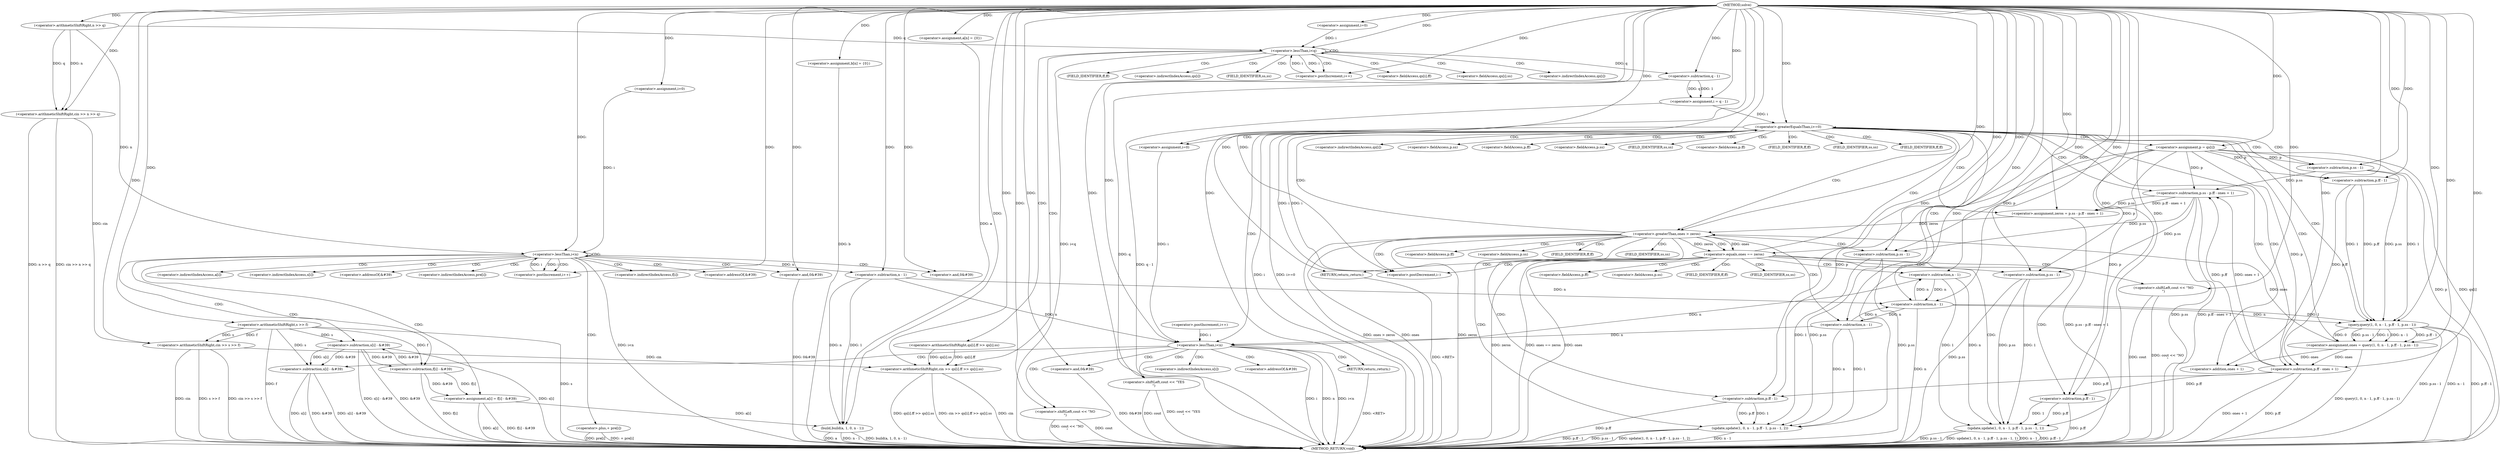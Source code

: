 digraph "solve" {  
"1000484" [label = "(METHOD,solve)" ]
"1000707" [label = "(METHOD_RETURN,void)" ]
"1000488" [label = "(<operator>.arithmeticShiftRight,cin >> n >> q)" ]
"1000495" [label = "(<operator>.arithmeticShiftRight,cin >> s >> f)" ]
"1000526" [label = "(<operator>.assignment,a[n] = {0})" ]
"1000529" [label = "(<operator>.assignment,b[n] = {0})" ]
"1000569" [label = "(build,build(a, 1, 0, n - 1))" ]
"1000704" [label = "(<operator>.shiftLeft,cout << \"YES\n\")" ]
"1000503" [label = "(<operator>.assignment,i=0)" ]
"1000506" [label = "(<operator>.lessThan,i<q)" ]
"1000509" [label = "(<operator>.postIncrement,i++)" ]
"1000534" [label = "(<operator>.assignment,i=0)" ]
"1000537" [label = "(<operator>.lessThan,i<n)" ]
"1000540" [label = "(<operator>.postIncrement,i++)" ]
"1000578" [label = "(<operator>.assignment,i = q - 1)" ]
"1000583" [label = "(<operator>.greaterEqualsThan,i>=0)" ]
"1000586" [label = "(<operator>.postDecrement,i--)" ]
"1000681" [label = "(<operator>.assignment,i=0)" ]
"1000684" [label = "(<operator>.lessThan,i<n)" ]
"1000490" [label = "(<operator>.arithmeticShiftRight,n >> q)" ]
"1000497" [label = "(<operator>.arithmeticShiftRight,s >> f)" ]
"1000512" [label = "(<operator>.arithmeticShiftRight,cin >> qs[i].ff >> qs[i].ss)" ]
"1000543" [label = "(<operator>.assignment,a[i] = f[i] - &#39)" ]
"1000553" [label = "(<operator>.and,0&#39)" ]
"1000556" [label = "(<operator>.subtraction,s[i] - &#39)" ]
"1000562" [label = "(<operator>.and,0&#39)" ]
"1000565" [label = "(<operator>.plus,+ pre[i])" ]
"1000573" [label = "(<operator>.subtraction,n - 1)" ]
"1000590" [label = "(<operator>.assignment,p = qs[i])" ]
"1000596" [label = "(<operator>.assignment,ones = query(1, 0, n - 1, p.ff - 1, p.ss - 1))" ]
"1000615" [label = "(<operator>.assignment,zeros = p.ss - p.ff - ones + 1)" ]
"1000687" [label = "(<operator>.postIncrement,i++)" ]
"1000690" [label = "(<operator>.subtraction,s[i] - &#39)" ]
"1000696" [label = "(<operator>.and,0&#39)" ]
"1000580" [label = "(<operator>.subtraction,q - 1)" ]
"1000629" [label = "(<operator>.greaterThan,ones > zeros)" ]
"1000700" [label = "(<operator>.shiftLeft,cout << \"NO\n\")" ]
"1000703" [label = "(RETURN,return;,return;)" ]
"1000514" [label = "(<operator>.arithmeticShiftRight,qs[i].ff >> qs[i].ss)" ]
"1000547" [label = "(<operator>.subtraction,f[i] - &#39)" ]
"1000598" [label = "(query,query(1, 0, n - 1, p.ff - 1, p.ss - 1))" ]
"1000617" [label = "(<operator>.subtraction,p.ss - p.ff - ones + 1)" ]
"1000633" [label = "(update,update(1, 0, n - 1, p.ff - 1, p.ss - 1, 2))" ]
"1000601" [label = "(<operator>.subtraction,n - 1)" ]
"1000604" [label = "(<operator>.subtraction,p.ff - 1)" ]
"1000609" [label = "(<operator>.subtraction,p.ss - 1)" ]
"1000621" [label = "(<operator>.subtraction,p.ff - ones + 1)" ]
"1000652" [label = "(<operator>.equals,ones == zeros)" ]
"1000625" [label = "(<operator>.addition,ones + 1)" ]
"1000636" [label = "(<operator>.subtraction,n - 1)" ]
"1000639" [label = "(<operator>.subtraction,p.ff - 1)" ]
"1000644" [label = "(<operator>.subtraction,p.ss - 1)" ]
"1000656" [label = "(<operator>.shiftLeft,cout << \"NO\n\")" ]
"1000659" [label = "(RETURN,return;,return;)" ]
"1000662" [label = "(update,update(1, 0, n - 1, p.ff - 1, p.ss - 1, 1))" ]
"1000665" [label = "(<operator>.subtraction,n - 1)" ]
"1000668" [label = "(<operator>.subtraction,p.ff - 1)" ]
"1000673" [label = "(<operator>.subtraction,p.ss - 1)" ]
"1000544" [label = "(<operator>.indirectIndexAccess,a[i])" ]
"1000557" [label = "(<operator>.indirectIndexAccess,s[i])" ]
"1000560" [label = "(<operator>.addressOf,&#39)" ]
"1000566" [label = "(<operator>.indirectIndexAccess,pre[i])" ]
"1000592" [label = "(<operator>.indirectIndexAccess,qs[i])" ]
"1000691" [label = "(<operator>.indirectIndexAccess,s[i])" ]
"1000694" [label = "(<operator>.addressOf,&#39)" ]
"1000515" [label = "(<operator>.fieldAccess,qs[i].ff)" ]
"1000520" [label = "(<operator>.fieldAccess,qs[i].ss)" ]
"1000548" [label = "(<operator>.indirectIndexAccess,f[i])" ]
"1000551" [label = "(<operator>.addressOf,&#39)" ]
"1000618" [label = "(<operator>.fieldAccess,p.ss)" ]
"1000516" [label = "(<operator>.indirectIndexAccess,qs[i])" ]
"1000519" [label = "(FIELD_IDENTIFIER,ff,ff)" ]
"1000521" [label = "(<operator>.indirectIndexAccess,qs[i])" ]
"1000524" [label = "(FIELD_IDENTIFIER,ss,ss)" ]
"1000605" [label = "(<operator>.fieldAccess,p.ff)" ]
"1000610" [label = "(<operator>.fieldAccess,p.ss)" ]
"1000620" [label = "(FIELD_IDENTIFIER,ss,ss)" ]
"1000622" [label = "(<operator>.fieldAccess,p.ff)" ]
"1000607" [label = "(FIELD_IDENTIFIER,ff,ff)" ]
"1000612" [label = "(FIELD_IDENTIFIER,ss,ss)" ]
"1000624" [label = "(FIELD_IDENTIFIER,ff,ff)" ]
"1000640" [label = "(<operator>.fieldAccess,p.ff)" ]
"1000645" [label = "(<operator>.fieldAccess,p.ss)" ]
"1000642" [label = "(FIELD_IDENTIFIER,ff,ff)" ]
"1000647" [label = "(FIELD_IDENTIFIER,ss,ss)" ]
"1000669" [label = "(<operator>.fieldAccess,p.ff)" ]
"1000674" [label = "(<operator>.fieldAccess,p.ss)" ]
"1000671" [label = "(FIELD_IDENTIFIER,ff,ff)" ]
"1000676" [label = "(FIELD_IDENTIFIER,ss,ss)" ]
  "1000488" -> "1000707"  [ label = "DDG: n >> q"] 
  "1000488" -> "1000707"  [ label = "DDG: cin >> n >> q"] 
  "1000495" -> "1000707"  [ label = "DDG: cin"] 
  "1000497" -> "1000707"  [ label = "DDG: s"] 
  "1000497" -> "1000707"  [ label = "DDG: f"] 
  "1000495" -> "1000707"  [ label = "DDG: s >> f"] 
  "1000495" -> "1000707"  [ label = "DDG: cin >> s >> f"] 
  "1000506" -> "1000707"  [ label = "DDG: i<q"] 
  "1000529" -> "1000707"  [ label = "DDG: b"] 
  "1000537" -> "1000707"  [ label = "DDG: i<n"] 
  "1000569" -> "1000707"  [ label = "DDG: a"] 
  "1000569" -> "1000707"  [ label = "DDG: n - 1"] 
  "1000569" -> "1000707"  [ label = "DDG: build(a, 1, 0, n - 1)"] 
  "1000580" -> "1000707"  [ label = "DDG: q"] 
  "1000578" -> "1000707"  [ label = "DDG: q - 1"] 
  "1000583" -> "1000707"  [ label = "DDG: i"] 
  "1000583" -> "1000707"  [ label = "DDG: i>=0"] 
  "1000684" -> "1000707"  [ label = "DDG: i"] 
  "1000684" -> "1000707"  [ label = "DDG: n"] 
  "1000684" -> "1000707"  [ label = "DDG: i<n"] 
  "1000704" -> "1000707"  [ label = "DDG: cout"] 
  "1000704" -> "1000707"  [ label = "DDG: cout << \"YES\n\""] 
  "1000690" -> "1000707"  [ label = "DDG: s[i]"] 
  "1000690" -> "1000707"  [ label = "DDG: &#39"] 
  "1000690" -> "1000707"  [ label = "DDG: s[i] - &#39"] 
  "1000696" -> "1000707"  [ label = "DDG: 0&#39"] 
  "1000700" -> "1000707"  [ label = "DDG: cout"] 
  "1000700" -> "1000707"  [ label = "DDG: cout << \"NO\n\""] 
  "1000590" -> "1000707"  [ label = "DDG: p"] 
  "1000590" -> "1000707"  [ label = "DDG: qs[i]"] 
  "1000601" -> "1000707"  [ label = "DDG: n"] 
  "1000598" -> "1000707"  [ label = "DDG: n - 1"] 
  "1000598" -> "1000707"  [ label = "DDG: p.ff - 1"] 
  "1000598" -> "1000707"  [ label = "DDG: p.ss - 1"] 
  "1000596" -> "1000707"  [ label = "DDG: query(1, 0, n - 1, p.ff - 1, p.ss - 1)"] 
  "1000617" -> "1000707"  [ label = "DDG: p.ss"] 
  "1000621" -> "1000707"  [ label = "DDG: p.ff"] 
  "1000621" -> "1000707"  [ label = "DDG: ones + 1"] 
  "1000617" -> "1000707"  [ label = "DDG: p.ff - ones + 1"] 
  "1000615" -> "1000707"  [ label = "DDG: p.ss - p.ff - ones + 1"] 
  "1000629" -> "1000707"  [ label = "DDG: ones"] 
  "1000629" -> "1000707"  [ label = "DDG: zeros"] 
  "1000629" -> "1000707"  [ label = "DDG: ones > zeros"] 
  "1000652" -> "1000707"  [ label = "DDG: ones"] 
  "1000652" -> "1000707"  [ label = "DDG: zeros"] 
  "1000652" -> "1000707"  [ label = "DDG: ones == zeros"] 
  "1000662" -> "1000707"  [ label = "DDG: n - 1"] 
  "1000668" -> "1000707"  [ label = "DDG: p.ff"] 
  "1000662" -> "1000707"  [ label = "DDG: p.ff - 1"] 
  "1000673" -> "1000707"  [ label = "DDG: p.ss"] 
  "1000662" -> "1000707"  [ label = "DDG: p.ss - 1"] 
  "1000662" -> "1000707"  [ label = "DDG: update(1, 0, n - 1, p.ff - 1, p.ss - 1, 1)"] 
  "1000656" -> "1000707"  [ label = "DDG: cout"] 
  "1000656" -> "1000707"  [ label = "DDG: cout << \"NO\n\""] 
  "1000633" -> "1000707"  [ label = "DDG: n - 1"] 
  "1000639" -> "1000707"  [ label = "DDG: p.ff"] 
  "1000633" -> "1000707"  [ label = "DDG: p.ff - 1"] 
  "1000644" -> "1000707"  [ label = "DDG: p.ss"] 
  "1000633" -> "1000707"  [ label = "DDG: p.ss - 1"] 
  "1000633" -> "1000707"  [ label = "DDG: update(1, 0, n - 1, p.ff - 1, p.ss - 1, 2)"] 
  "1000543" -> "1000707"  [ label = "DDG: a[i]"] 
  "1000547" -> "1000707"  [ label = "DDG: f[i]"] 
  "1000543" -> "1000707"  [ label = "DDG: f[i] - &#39"] 
  "1000556" -> "1000707"  [ label = "DDG: s[i]"] 
  "1000556" -> "1000707"  [ label = "DDG: &#39"] 
  "1000556" -> "1000707"  [ label = "DDG: s[i] - &#39"] 
  "1000562" -> "1000707"  [ label = "DDG: 0&#39"] 
  "1000565" -> "1000707"  [ label = "DDG: pre[i]"] 
  "1000565" -> "1000707"  [ label = "DDG: + pre[i]"] 
  "1000512" -> "1000707"  [ label = "DDG: cin"] 
  "1000512" -> "1000707"  [ label = "DDG: qs[i].ff >> qs[i].ss"] 
  "1000512" -> "1000707"  [ label = "DDG: cin >> qs[i].ff >> qs[i].ss"] 
  "1000659" -> "1000707"  [ label = "DDG: <RET>"] 
  "1000703" -> "1000707"  [ label = "DDG: <RET>"] 
  "1000484" -> "1000488"  [ label = "DDG: "] 
  "1000490" -> "1000488"  [ label = "DDG: n"] 
  "1000490" -> "1000488"  [ label = "DDG: q"] 
  "1000488" -> "1000495"  [ label = "DDG: cin"] 
  "1000484" -> "1000495"  [ label = "DDG: "] 
  "1000497" -> "1000495"  [ label = "DDG: s"] 
  "1000497" -> "1000495"  [ label = "DDG: f"] 
  "1000484" -> "1000503"  [ label = "DDG: "] 
  "1000484" -> "1000526"  [ label = "DDG: "] 
  "1000484" -> "1000529"  [ label = "DDG: "] 
  "1000484" -> "1000534"  [ label = "DDG: "] 
  "1000526" -> "1000569"  [ label = "DDG: a"] 
  "1000543" -> "1000569"  [ label = "DDG: a[i]"] 
  "1000484" -> "1000569"  [ label = "DDG: "] 
  "1000573" -> "1000569"  [ label = "DDG: 1"] 
  "1000573" -> "1000569"  [ label = "DDG: n"] 
  "1000580" -> "1000578"  [ label = "DDG: q"] 
  "1000580" -> "1000578"  [ label = "DDG: 1"] 
  "1000484" -> "1000681"  [ label = "DDG: "] 
  "1000484" -> "1000704"  [ label = "DDG: "] 
  "1000484" -> "1000490"  [ label = "DDG: "] 
  "1000484" -> "1000497"  [ label = "DDG: "] 
  "1000503" -> "1000506"  [ label = "DDG: i"] 
  "1000509" -> "1000506"  [ label = "DDG: i"] 
  "1000484" -> "1000506"  [ label = "DDG: "] 
  "1000490" -> "1000506"  [ label = "DDG: q"] 
  "1000506" -> "1000509"  [ label = "DDG: i"] 
  "1000484" -> "1000509"  [ label = "DDG: "] 
  "1000534" -> "1000537"  [ label = "DDG: i"] 
  "1000540" -> "1000537"  [ label = "DDG: i"] 
  "1000484" -> "1000537"  [ label = "DDG: "] 
  "1000490" -> "1000537"  [ label = "DDG: n"] 
  "1000537" -> "1000540"  [ label = "DDG: i"] 
  "1000484" -> "1000540"  [ label = "DDG: "] 
  "1000547" -> "1000543"  [ label = "DDG: f[i]"] 
  "1000547" -> "1000543"  [ label = "DDG: &#39"] 
  "1000537" -> "1000573"  [ label = "DDG: n"] 
  "1000484" -> "1000573"  [ label = "DDG: "] 
  "1000484" -> "1000578"  [ label = "DDG: "] 
  "1000578" -> "1000583"  [ label = "DDG: i"] 
  "1000586" -> "1000583"  [ label = "DDG: i"] 
  "1000484" -> "1000583"  [ label = "DDG: "] 
  "1000583" -> "1000586"  [ label = "DDG: i"] 
  "1000484" -> "1000586"  [ label = "DDG: "] 
  "1000598" -> "1000596"  [ label = "DDG: p.ff - 1"] 
  "1000598" -> "1000596"  [ label = "DDG: 0"] 
  "1000598" -> "1000596"  [ label = "DDG: p.ss - 1"] 
  "1000598" -> "1000596"  [ label = "DDG: 1"] 
  "1000598" -> "1000596"  [ label = "DDG: n - 1"] 
  "1000617" -> "1000615"  [ label = "DDG: p.ff - ones + 1"] 
  "1000617" -> "1000615"  [ label = "DDG: p.ss"] 
  "1000681" -> "1000684"  [ label = "DDG: i"] 
  "1000687" -> "1000684"  [ label = "DDG: i"] 
  "1000484" -> "1000684"  [ label = "DDG: "] 
  "1000573" -> "1000684"  [ label = "DDG: n"] 
  "1000665" -> "1000684"  [ label = "DDG: n"] 
  "1000636" -> "1000684"  [ label = "DDG: n"] 
  "1000495" -> "1000512"  [ label = "DDG: cin"] 
  "1000484" -> "1000512"  [ label = "DDG: "] 
  "1000514" -> "1000512"  [ label = "DDG: qs[i].ss"] 
  "1000514" -> "1000512"  [ label = "DDG: qs[i].ff"] 
  "1000484" -> "1000553"  [ label = "DDG: "] 
  "1000497" -> "1000556"  [ label = "DDG: s"] 
  "1000547" -> "1000556"  [ label = "DDG: &#39"] 
  "1000484" -> "1000562"  [ label = "DDG: "] 
  "1000506" -> "1000580"  [ label = "DDG: q"] 
  "1000484" -> "1000580"  [ label = "DDG: "] 
  "1000484" -> "1000590"  [ label = "DDG: "] 
  "1000484" -> "1000596"  [ label = "DDG: "] 
  "1000484" -> "1000615"  [ label = "DDG: "] 
  "1000497" -> "1000690"  [ label = "DDG: s"] 
  "1000556" -> "1000690"  [ label = "DDG: s[i]"] 
  "1000556" -> "1000690"  [ label = "DDG: &#39"] 
  "1000484" -> "1000696"  [ label = "DDG: "] 
  "1000484" -> "1000703"  [ label = "DDG: "] 
  "1000497" -> "1000547"  [ label = "DDG: f"] 
  "1000556" -> "1000547"  [ label = "DDG: &#39"] 
  "1000484" -> "1000598"  [ label = "DDG: "] 
  "1000601" -> "1000598"  [ label = "DDG: n"] 
  "1000601" -> "1000598"  [ label = "DDG: 1"] 
  "1000604" -> "1000598"  [ label = "DDG: p.ff"] 
  "1000604" -> "1000598"  [ label = "DDG: 1"] 
  "1000609" -> "1000598"  [ label = "DDG: 1"] 
  "1000609" -> "1000598"  [ label = "DDG: p.ss"] 
  "1000590" -> "1000617"  [ label = "DDG: p"] 
  "1000609" -> "1000617"  [ label = "DDG: p.ss"] 
  "1000621" -> "1000617"  [ label = "DDG: p.ff"] 
  "1000621" -> "1000617"  [ label = "DDG: ones + 1"] 
  "1000484" -> "1000629"  [ label = "DDG: "] 
  "1000596" -> "1000629"  [ label = "DDG: ones"] 
  "1000615" -> "1000629"  [ label = "DDG: zeros"] 
  "1000484" -> "1000700"  [ label = "DDG: "] 
  "1000573" -> "1000601"  [ label = "DDG: n"] 
  "1000665" -> "1000601"  [ label = "DDG: n"] 
  "1000636" -> "1000601"  [ label = "DDG: n"] 
  "1000484" -> "1000601"  [ label = "DDG: "] 
  "1000590" -> "1000604"  [ label = "DDG: p"] 
  "1000484" -> "1000604"  [ label = "DDG: "] 
  "1000590" -> "1000609"  [ label = "DDG: p"] 
  "1000484" -> "1000609"  [ label = "DDG: "] 
  "1000590" -> "1000621"  [ label = "DDG: p"] 
  "1000604" -> "1000621"  [ label = "DDG: p.ff"] 
  "1000596" -> "1000621"  [ label = "DDG: ones"] 
  "1000484" -> "1000621"  [ label = "DDG: "] 
  "1000484" -> "1000633"  [ label = "DDG: "] 
  "1000636" -> "1000633"  [ label = "DDG: 1"] 
  "1000636" -> "1000633"  [ label = "DDG: n"] 
  "1000644" -> "1000633"  [ label = "DDG: 1"] 
  "1000644" -> "1000633"  [ label = "DDG: p.ss"] 
  "1000639" -> "1000633"  [ label = "DDG: 1"] 
  "1000639" -> "1000633"  [ label = "DDG: p.ff"] 
  "1000596" -> "1000625"  [ label = "DDG: ones"] 
  "1000484" -> "1000625"  [ label = "DDG: "] 
  "1000601" -> "1000636"  [ label = "DDG: n"] 
  "1000484" -> "1000636"  [ label = "DDG: "] 
  "1000590" -> "1000639"  [ label = "DDG: p"] 
  "1000621" -> "1000639"  [ label = "DDG: p.ff"] 
  "1000484" -> "1000639"  [ label = "DDG: "] 
  "1000590" -> "1000644"  [ label = "DDG: p"] 
  "1000617" -> "1000644"  [ label = "DDG: p.ss"] 
  "1000484" -> "1000644"  [ label = "DDG: "] 
  "1000629" -> "1000652"  [ label = "DDG: ones"] 
  "1000484" -> "1000652"  [ label = "DDG: "] 
  "1000629" -> "1000652"  [ label = "DDG: zeros"] 
  "1000484" -> "1000659"  [ label = "DDG: "] 
  "1000484" -> "1000656"  [ label = "DDG: "] 
  "1000484" -> "1000662"  [ label = "DDG: "] 
  "1000665" -> "1000662"  [ label = "DDG: n"] 
  "1000665" -> "1000662"  [ label = "DDG: 1"] 
  "1000668" -> "1000662"  [ label = "DDG: 1"] 
  "1000668" -> "1000662"  [ label = "DDG: p.ff"] 
  "1000673" -> "1000662"  [ label = "DDG: 1"] 
  "1000673" -> "1000662"  [ label = "DDG: p.ss"] 
  "1000601" -> "1000665"  [ label = "DDG: n"] 
  "1000484" -> "1000665"  [ label = "DDG: "] 
  "1000590" -> "1000668"  [ label = "DDG: p"] 
  "1000621" -> "1000668"  [ label = "DDG: p.ff"] 
  "1000484" -> "1000668"  [ label = "DDG: "] 
  "1000590" -> "1000673"  [ label = "DDG: p"] 
  "1000617" -> "1000673"  [ label = "DDG: p.ss"] 
  "1000484" -> "1000673"  [ label = "DDG: "] 
  "1000506" -> "1000520"  [ label = "CDG: "] 
  "1000506" -> "1000524"  [ label = "CDG: "] 
  "1000506" -> "1000506"  [ label = "CDG: "] 
  "1000506" -> "1000514"  [ label = "CDG: "] 
  "1000506" -> "1000512"  [ label = "CDG: "] 
  "1000506" -> "1000521"  [ label = "CDG: "] 
  "1000506" -> "1000516"  [ label = "CDG: "] 
  "1000506" -> "1000519"  [ label = "CDG: "] 
  "1000506" -> "1000515"  [ label = "CDG: "] 
  "1000506" -> "1000509"  [ label = "CDG: "] 
  "1000537" -> "1000537"  [ label = "CDG: "] 
  "1000537" -> "1000560"  [ label = "CDG: "] 
  "1000537" -> "1000543"  [ label = "CDG: "] 
  "1000537" -> "1000540"  [ label = "CDG: "] 
  "1000537" -> "1000548"  [ label = "CDG: "] 
  "1000537" -> "1000551"  [ label = "CDG: "] 
  "1000537" -> "1000566"  [ label = "CDG: "] 
  "1000537" -> "1000556"  [ label = "CDG: "] 
  "1000537" -> "1000547"  [ label = "CDG: "] 
  "1000537" -> "1000544"  [ label = "CDG: "] 
  "1000537" -> "1000553"  [ label = "CDG: "] 
  "1000537" -> "1000562"  [ label = "CDG: "] 
  "1000537" -> "1000557"  [ label = "CDG: "] 
  "1000537" -> "1000565"  [ label = "CDG: "] 
  "1000583" -> "1000598"  [ label = "CDG: "] 
  "1000583" -> "1000618"  [ label = "CDG: "] 
  "1000583" -> "1000592"  [ label = "CDG: "] 
  "1000583" -> "1000596"  [ label = "CDG: "] 
  "1000583" -> "1000612"  [ label = "CDG: "] 
  "1000583" -> "1000605"  [ label = "CDG: "] 
  "1000583" -> "1000621"  [ label = "CDG: "] 
  "1000583" -> "1000681"  [ label = "CDG: "] 
  "1000583" -> "1000624"  [ label = "CDG: "] 
  "1000583" -> "1000615"  [ label = "CDG: "] 
  "1000583" -> "1000607"  [ label = "CDG: "] 
  "1000583" -> "1000684"  [ label = "CDG: "] 
  "1000583" -> "1000590"  [ label = "CDG: "] 
  "1000583" -> "1000609"  [ label = "CDG: "] 
  "1000583" -> "1000625"  [ label = "CDG: "] 
  "1000583" -> "1000610"  [ label = "CDG: "] 
  "1000583" -> "1000629"  [ label = "CDG: "] 
  "1000583" -> "1000620"  [ label = "CDG: "] 
  "1000583" -> "1000601"  [ label = "CDG: "] 
  "1000583" -> "1000617"  [ label = "CDG: "] 
  "1000583" -> "1000604"  [ label = "CDG: "] 
  "1000583" -> "1000622"  [ label = "CDG: "] 
  "1000684" -> "1000691"  [ label = "CDG: "] 
  "1000684" -> "1000694"  [ label = "CDG: "] 
  "1000684" -> "1000690"  [ label = "CDG: "] 
  "1000684" -> "1000696"  [ label = "CDG: "] 
  "1000684" -> "1000704"  [ label = "CDG: "] 
  "1000684" -> "1000703"  [ label = "CDG: "] 
  "1000684" -> "1000700"  [ label = "CDG: "] 
  "1000629" -> "1000644"  [ label = "CDG: "] 
  "1000629" -> "1000586"  [ label = "CDG: "] 
  "1000629" -> "1000645"  [ label = "CDG: "] 
  "1000629" -> "1000642"  [ label = "CDG: "] 
  "1000629" -> "1000639"  [ label = "CDG: "] 
  "1000629" -> "1000652"  [ label = "CDG: "] 
  "1000629" -> "1000647"  [ label = "CDG: "] 
  "1000629" -> "1000633"  [ label = "CDG: "] 
  "1000629" -> "1000640"  [ label = "CDG: "] 
  "1000629" -> "1000583"  [ label = "CDG: "] 
  "1000629" -> "1000636"  [ label = "CDG: "] 
  "1000652" -> "1000671"  [ label = "CDG: "] 
  "1000652" -> "1000586"  [ label = "CDG: "] 
  "1000652" -> "1000676"  [ label = "CDG: "] 
  "1000652" -> "1000668"  [ label = "CDG: "] 
  "1000652" -> "1000665"  [ label = "CDG: "] 
  "1000652" -> "1000673"  [ label = "CDG: "] 
  "1000652" -> "1000662"  [ label = "CDG: "] 
  "1000652" -> "1000656"  [ label = "CDG: "] 
  "1000652" -> "1000674"  [ label = "CDG: "] 
  "1000652" -> "1000659"  [ label = "CDG: "] 
  "1000652" -> "1000669"  [ label = "CDG: "] 
  "1000652" -> "1000583"  [ label = "CDG: "] 
}

